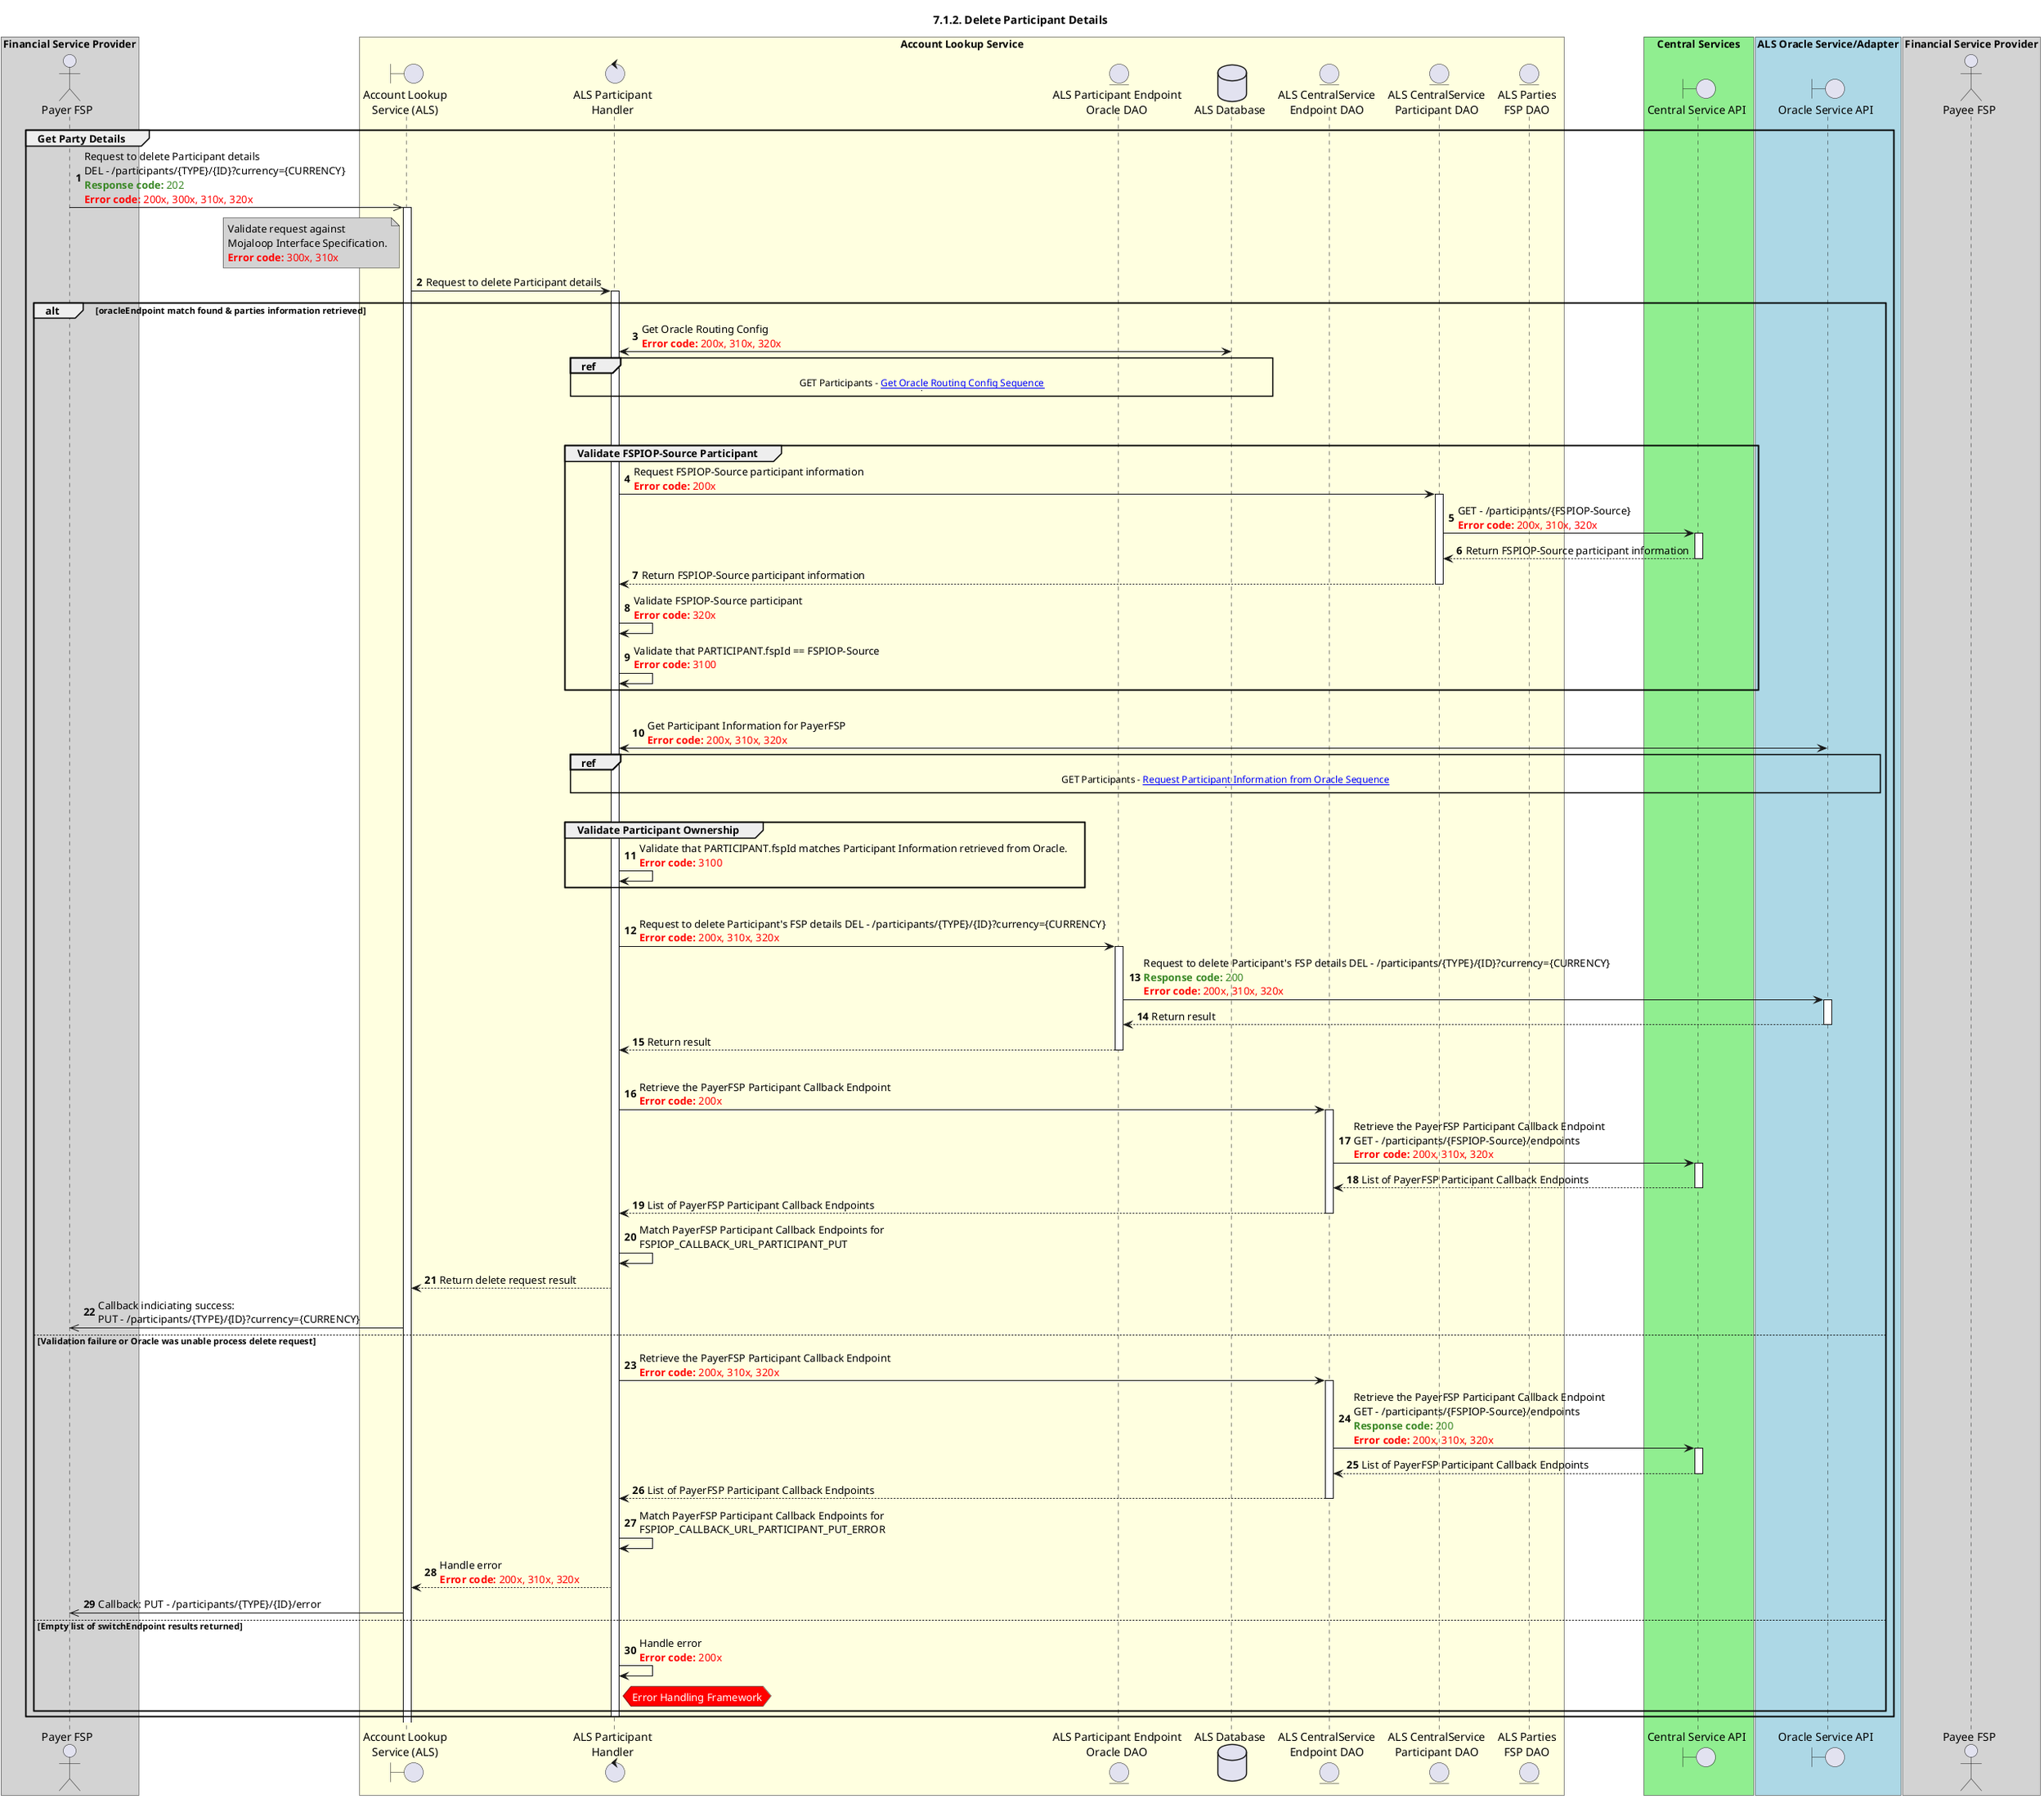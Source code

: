 /'*****
 License
 --------------
 Copyright © 2017 Bill & Melinda Gates Foundation
 The Mojaloop files are made available by the Bill & Melinda Gates Foundation under the Apache License, Version 2.0 (the "License") and you may not use these files except in compliance with the License. You may obtain a copy of the License at
 http://www.apache.org/licenses/LICENSE-2.0
 Unless required by applicable law or agreed to in writing, the Mojaloop files are distributed on an "AS IS" BASIS, WITHOUT WARRANTIES OR CONDITIONS OF ANY KIND, either express or implied. See the License for the specific language governing permissions and limitations under the License.
 Contributors
 --------------
 This is the official list of the Mojaloop project contributors for this file.
 Names of the original copyright holders (individuals or organizations)
 should be listed with a '*' in the first column. People who have
 contributed from an organization can be listed under the organization
 that actually holds the copyright for their contributions (see the
 Gates Foundation organization for an example). Those individuals should have
 their names indented and be marked with a '-'. Email address can be added
 optionally within square brackets <email>.
 * Gates Foundation
 - Name Surname <name.surname@gatesfoundation.com>

 * Georgi Georgiev <georgi.georgiev@modusbox.com>
 * Rajiv Mothilal <rajiv.mothilal@modusbox.com>
 --------------
 ******'/


@startuml
' declare title
title 7.1.2. Delete Participant Details

autonumber
' Actor Keys:
' boundary - APIs/Interfaces, etc
' entity - Database Access Objects
' database - Database Persistence Store

' declare actors
actor "Payer FSP" as PAYER_FSP
actor "Payee FSP" as PAYEE_FSP
boundary "Account Lookup\nService (ALS)" as ALS_API
control "ALS Participant\nHandler" as ALS_PARTICIPANT_HANDLER
entity "ALS CentralService\nEndpoint DAO" as ALS_CENTRALSERVICE_ENDPOINT_CONFIG_DAO
entity "ALS CentralService\nParticipant DAO" as ALS_CENTRALSERVICE_PARTICIPANT_DAO
'entity "ALS Participant Oracle DAO" as ALS_PARTICIPANT_ORACLE_DAO
entity "ALS Parties\nFSP DAO" as ALS_PARTIES_FSP_DAO
entity "ALS Participant Endpoint\nOracle DAO" as ALS_PARTICIPANT_ORACLE_DAO
database "ALS Database" as ALS_DB
boundary "Oracle Service API" as ORACLE_API
boundary "Central Service API" as CENTRALSERVICE_API

box "Financial Service Provider" #LightGrey
participant PAYER_FSP
end box

box "Account Lookup Service" #LightYellow
participant ALS_API
participant ALS_PARTICIPANT_HANDLER
participant ALS_PARTICIPANT_ORACLE_DAO
participant ALS_DB
participant ALS_CENTRALSERVICE_ENDPOINT_CONFIG_DAO
participant ALS_CENTRALSERVICE_PARTICIPANT_DAO
participant ALS_PARTIES_FSP_DAO
end box

box "Central Services" #LightGreen
participant CENTRALSERVICE_API
end box

box "ALS Oracle Service/Adapter" #LightBlue
participant ORACLE_API
end box

box "Financial Service Provider" #LightGrey
participant PAYEE_FSP
end box

' START OF FLOW

group Get Party Details
    PAYER_FSP ->> ALS_API: Request to delete Participant details\nDEL - /participants/{TYPE}/{ID}?currency={CURRENCY}\n<color #388724><b>Response code:</b> 202</color>\n<color #red><b>Error code:</b> 200x, 300x, 310x, 320x</color>
    activate ALS_API
    note left ALS_API #lightgray
        Validate request against
        Mojaloop Interface Specification.
        <color #red><b>Error code:</b> 300x, 310x</color>
    end note

    ALS_API -> ALS_PARTICIPANT_HANDLER: Request to delete Participant details

    alt oracleEndpoint match found & parties information retrieved
        activate ALS_PARTICIPANT_HANDLER
        '********************* Retrieve Oracle Routing Information - START ************************
        ALS_PARTICIPANT_HANDLER <-> ALS_DB: Get Oracle Routing Config\n<color #red><b>Error code:</b> 200x, 310x, 320x</color>
        ref over ALS_PARTICIPANT_HANDLER, ALS_DB
            GET Participants - [[https://docs.mojaloop.live/mojaloop-technical-overview/account-lookup-service/als-get-participants.html Get Oracle Routing Config Sequence]]
            |||
        end ref
        '********************* Retrieve Oracle Routing Information - END ************************
        |||
        '********************* Retrieve Switch Routing Information - START ************************
'        ALS_PARTICIPANT_HANDLER <-> ALS_DB: Get Switch Routing Config\n<color #red><b>Error code:</b> 200x, 310x, 320x</color>
'        ref over ALS_PARTICIPANT_HANDLER, ALS_DB
'            GET Participants - [[https://docs.mojaloop.live/mojaloop-technical-overview/account-lookup-service/als-get-participants.html Get Switch Routing Config Sequence]]
'            |||
'        end ref
        '********************* Retrieve Switch Routing Information - END ************************

        |||

        '********************* Validate FSPIOP-Source Participant - START ************************
        group Validate FSPIOP-Source Participant
            ALS_PARTICIPANT_HANDLER -> ALS_CENTRALSERVICE_PARTICIPANT_DAO: Request FSPIOP-Source participant information\n<color #red><b>Error code:</b> 200x</color>
            activate ALS_CENTRALSERVICE_PARTICIPANT_DAO

            ALS_CENTRALSERVICE_PARTICIPANT_DAO -> CENTRALSERVICE_API: GET - /participants/{FSPIOP-Source}\n<color #red><b>Error code:</b> 200x, 310x, 320x</color>
            activate CENTRALSERVICE_API
            CENTRALSERVICE_API --> ALS_CENTRALSERVICE_PARTICIPANT_DAO: Return FSPIOP-Source participant information
            deactivate CENTRALSERVICE_API

            ALS_CENTRALSERVICE_PARTICIPANT_DAO --> ALS_PARTICIPANT_HANDLER: Return FSPIOP-Source participant information

            deactivate ALS_CENTRALSERVICE_PARTICIPANT_DAO

            ALS_PARTICIPANT_HANDLER -> ALS_PARTICIPANT_HANDLER: Validate FSPIOP-Source participant\n<color #red><b>Error code:</b> 320x</color>
            ALS_PARTICIPANT_HANDLER -> ALS_PARTICIPANT_HANDLER: Validate that PARTICIPANT.fspId == FSPIOP-Source\n<color #FF0000><b>Error code:</b> 3100</color>
        end group
        '********************* Validate Participant - END ************************

        |||

        '********************* Request Oracle Participant Information - START ************************

        ALS_PARTICIPANT_HANDLER <-> ORACLE_API: Get Participant Information for PayerFSP\n<color #red><b>Error code:</b> 200x, 310x, 320x</color>
        ref over ALS_PARTICIPANT_HANDLER, ORACLE_API
            GET Participants - [[https://docs.mojaloop.live/mojaloop-technical-overview/account-lookup-service/als-get-participants.html Request Participant Information from Oracle Sequence]]
            |||
        end ref

        '********************* Request Oracle Participant Information - END ************************

        |||

        '********************* Validate Participant Ownership - START ************************
        ' Reference section 6.2.2.4 - Note: The ALS should verify that it is the Party’s current FSP that is deleting the FSP information. Is this adequate?
        group Validate Participant Ownership
            ALS_PARTICIPANT_HANDLER -> ALS_PARTICIPANT_HANDLER: Validate that PARTICIPANT.fspId matches Participant Information retrieved from Oracle.\n<color #red><b>Error code:</b> 3100</color>
        end group
        '********************* Validate Participant - END ************************

        |||

        '********************* Delete Oracle Participant Information - START ************************

        ALS_PARTICIPANT_HANDLER -> ALS_PARTICIPANT_ORACLE_DAO: Request to delete Participant's FSP details DEL - /participants/{TYPE}/{ID}?currency={CURRENCY}\n<color #red><b>Error code:</b> 200x, 310x, 320x</color>
        activate ALS_PARTICIPANT_ORACLE_DAO
        ALS_PARTICIPANT_ORACLE_DAO -> ORACLE_API: Request to delete Participant's FSP details DEL - /participants/{TYPE}/{ID}?currency={CURRENCY}\n<color #388724><b>Response code:</b> 200</color> \n<color #red><b>Error code:</b> 200x, 310x, 320x</color>
        activate ORACLE_API
        ORACLE_API --> ALS_PARTICIPANT_ORACLE_DAO: Return result
        deactivate ORACLE_API
        ALS_PARTICIPANT_ORACLE_DAO --> ALS_PARTICIPANT_HANDLER: Return result
        deactivate ALS_PARTICIPANT_ORACLE_DAO

        '********************* Delete Oracle Participant Information - END ************************
        |||

        '********************* Get PayerFSP Participant End-point Information - START ************************

        ALS_PARTICIPANT_HANDLER -> ALS_CENTRALSERVICE_ENDPOINT_CONFIG_DAO: Retrieve the PayerFSP Participant Callback Endpoint\n<color #red><b>Error code:</b> 200x</color>
        activate ALS_CENTRALSERVICE_ENDPOINT_CONFIG_DAO
        ALS_CENTRALSERVICE_ENDPOINT_CONFIG_DAO -> CENTRALSERVICE_API: Retrieve the PayerFSP Participant Callback Endpoint\nGET - /participants/{FSPIOP-Source}/endpoints\n<color #red><b>Error code:</b> 200x, 310x, 320x</color>
        activate CENTRALSERVICE_API
        CENTRALSERVICE_API --> ALS_CENTRALSERVICE_ENDPOINT_CONFIG_DAO: List of PayerFSP Participant Callback Endpoints
        deactivate CENTRALSERVICE_API
        ALS_CENTRALSERVICE_ENDPOINT_CONFIG_DAO --> ALS_PARTICIPANT_HANDLER: List of PayerFSP Participant Callback Endpoints
        deactivate ALS_CENTRALSERVICE_ENDPOINT_CONFIG_DAO

        ALS_PARTICIPANT_HANDLER -> ALS_PARTICIPANT_HANDLER: Match PayerFSP Participant Callback Endpoints for\nFSPIOP_CALLBACK_URL_PARTICIPANT_PUT

        '********************* Get PayerFSP Participant End-point Information - END ************************

        ALS_PARTICIPANT_HANDLER --> ALS_API: Return delete request result
        ALS_API ->> PAYER_FSP: Callback indiciating success:\nPUT - /participants/{TYPE}/{ID}?currency={CURRENCY}

    else Validation failure or Oracle was unable process delete request

        '********************* Get PayerFSP Participant End-point Information - START ************************

        ALS_PARTICIPANT_HANDLER -> ALS_CENTRALSERVICE_ENDPOINT_CONFIG_DAO: Retrieve the PayerFSP Participant Callback Endpoint\n<color #red><b>Error code:</b> 200x, 310x, 320x</color>
        activate ALS_CENTRALSERVICE_ENDPOINT_CONFIG_DAO
        ALS_CENTRALSERVICE_ENDPOINT_CONFIG_DAO -> CENTRALSERVICE_API: Retrieve the PayerFSP Participant Callback Endpoint\nGET - /participants/{FSPIOP-Source}/endpoints\n<color #388724><b>Response code:</b> 200</color>\n<color #red><b>Error code:</b> 200x, 310x, 320x</color>
        activate CENTRALSERVICE_API
        CENTRALSERVICE_API --> ALS_CENTRALSERVICE_ENDPOINT_CONFIG_DAO: List of PayerFSP Participant Callback Endpoints
        deactivate CENTRALSERVICE_API
        ALS_CENTRALSERVICE_ENDPOINT_CONFIG_DAO --> ALS_PARTICIPANT_HANDLER: List of PayerFSP Participant Callback Endpoints
        deactivate ALS_CENTRALSERVICE_ENDPOINT_CONFIG_DAO

        ALS_PARTICIPANT_HANDLER -> ALS_PARTICIPANT_HANDLER: Match PayerFSP Participant Callback Endpoints for\nFSPIOP_CALLBACK_URL_PARTICIPANT_PUT_ERROR

        '********************* Get PayerFSP Participant End-point Information - END ************************

        ALS_PARTICIPANT_HANDLER --> ALS_API: Handle error\n<color #red><b>Error code:</b> 200x, 310x, 320x</color>
        ALS_API ->> PAYER_FSP: Callback: PUT - /participants/{TYPE}/{ID}/error

    else Empty list of switchEndpoint results returned
        ALS_PARTICIPANT_HANDLER -> ALS_PARTICIPANT_HANDLER: Handle error\n<color #red><b>Error code:</b> 200x</color>
        hnote right ALS_PARTICIPANT_HANDLER #red
            <color #white>Error Handling Framework</color>
        end note
    end alt

    deactivate ALS_PARTICIPANT_HANDLER
end
@enduml
